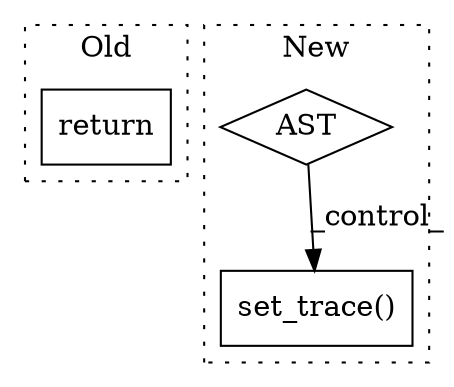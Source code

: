 digraph G {
subgraph cluster0 {
1 [label="return" a="93" s="1290" l="7" shape="box"];
label = "Old";
style="dotted";
}
subgraph cluster1 {
2 [label="set_trace()" a="75" s="1876" l="15" shape="box"];
3 [label="AST" a="2" s="1848,0" l="6,0" shape="diamond"];
label = "New";
style="dotted";
}
3 -> 2 [label="_control_"];
}